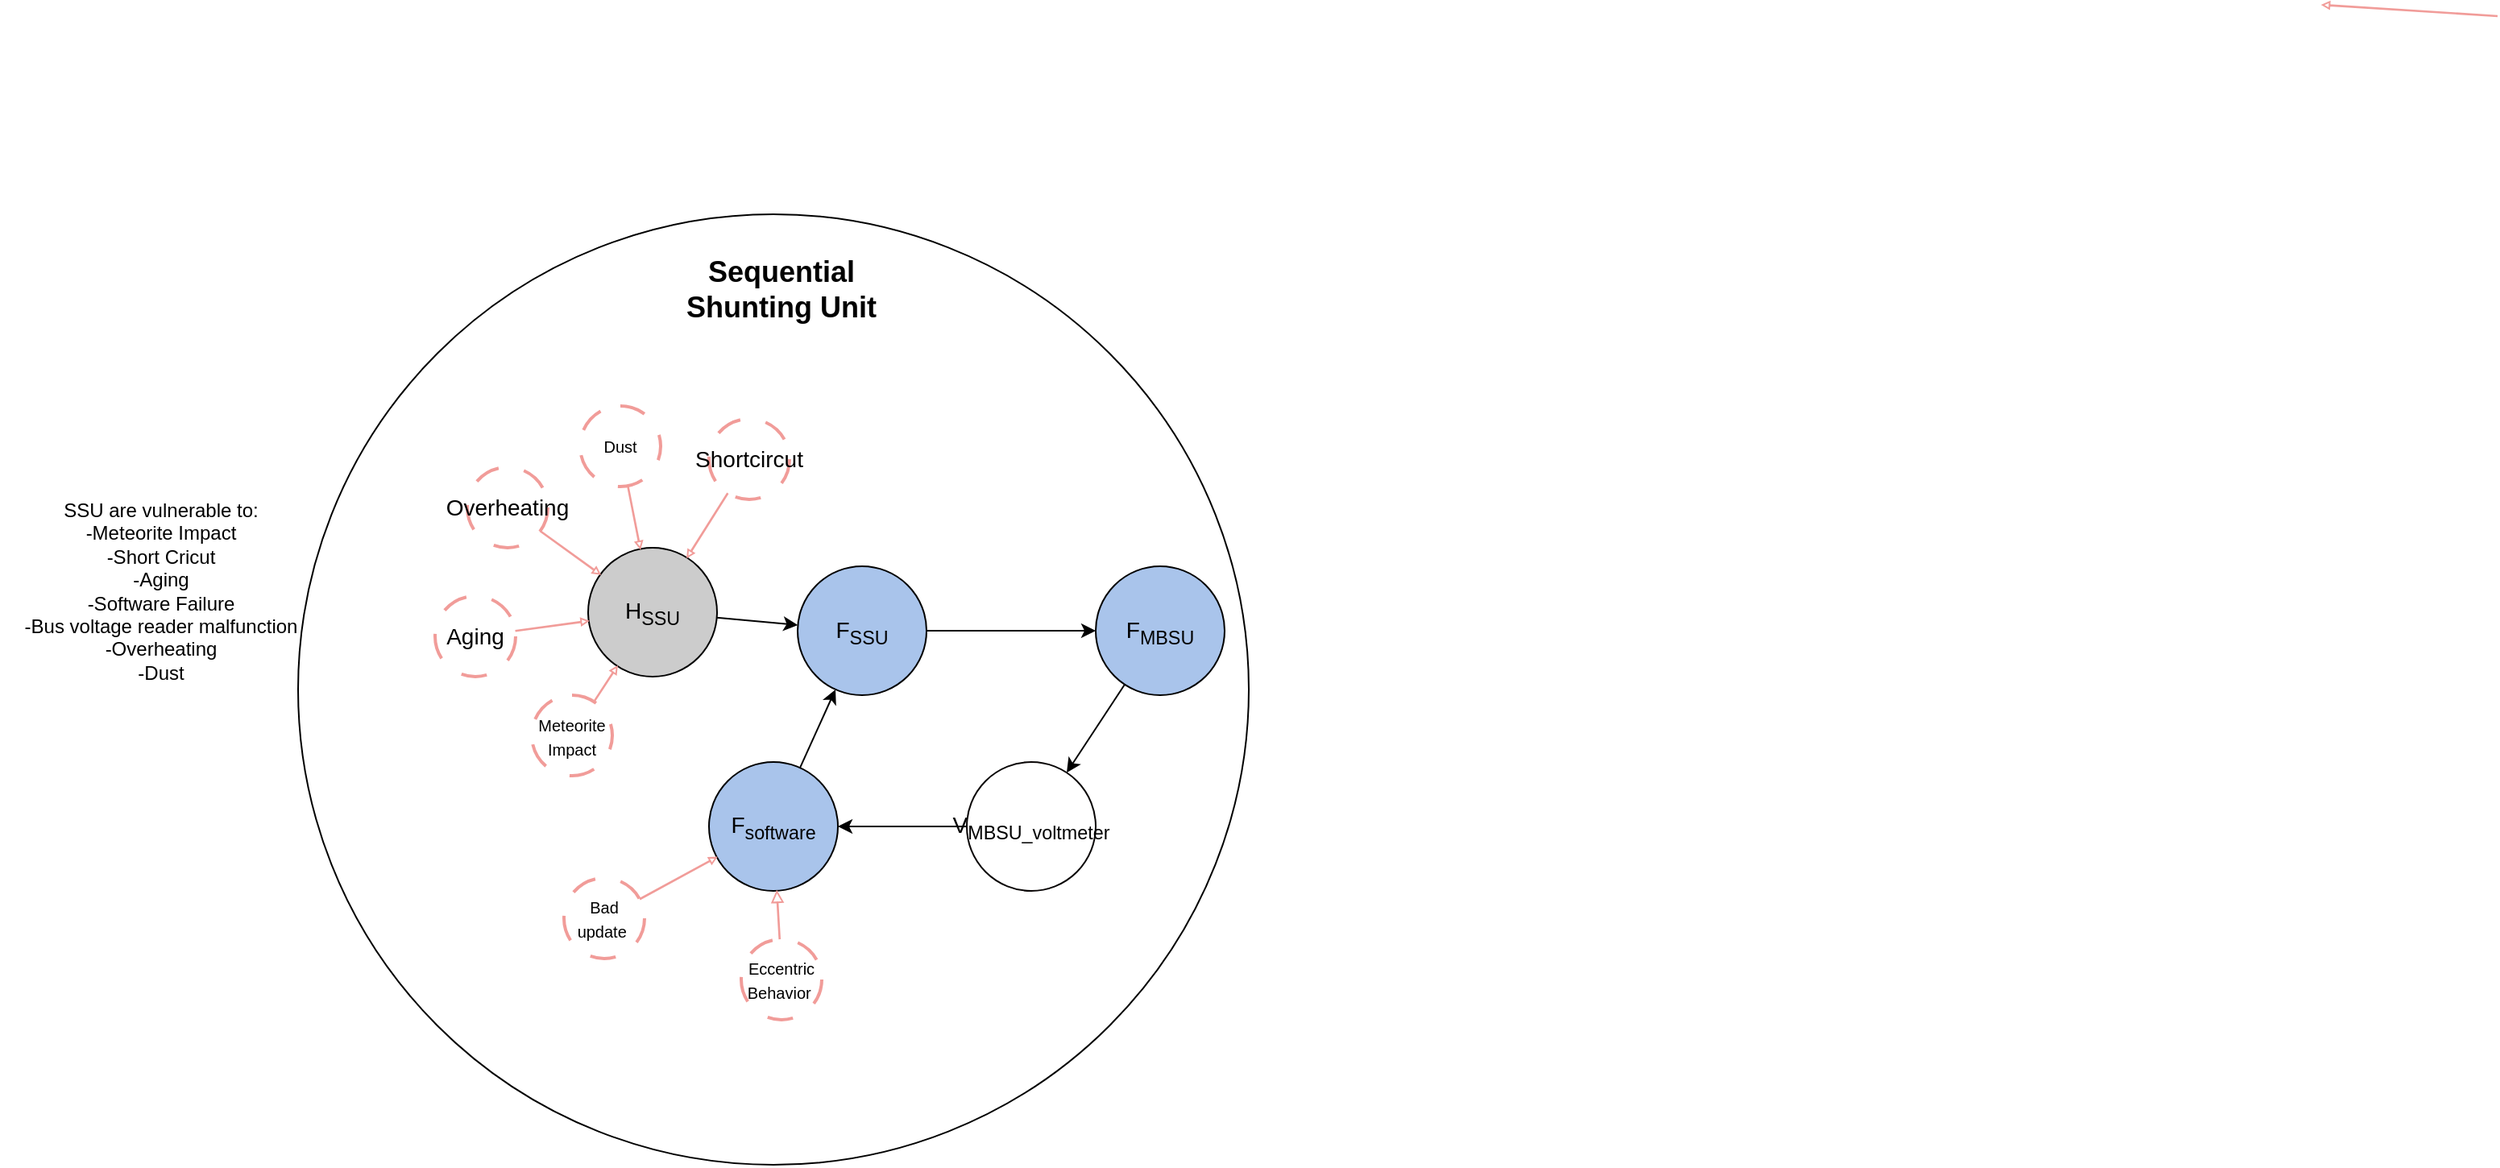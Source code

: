 <mxfile version="22.0.8" type="google">
  <diagram name="Page-1" id="W27e4sB1eNWfF2mM6yQz">
    <mxGraphModel grid="1" page="1" gridSize="10" guides="1" tooltips="1" connect="1" arrows="1" fold="1" pageScale="1" pageWidth="850" pageHeight="1100" math="0" shadow="0">
      <root>
        <mxCell id="0" />
        <mxCell id="1" parent="0" />
        <mxCell id="0LkjS4K_a60rOrFWtQ0u-1" value="" style="ellipse;whiteSpace=wrap;html=1;aspect=fixed;" vertex="1" parent="1">
          <mxGeometry x="375" y="10" width="590" height="590" as="geometry" />
        </mxCell>
        <mxCell id="0LkjS4K_a60rOrFWtQ0u-2" value="SSU are vulnerable to:&lt;br&gt;-Meteorite Impact&lt;br&gt;-Short Cricut&lt;br&gt;-Aging&lt;br&gt;-Software Failure&lt;br&gt;-Bus voltage reader malfunction&lt;br&gt;-Overheating&lt;br&gt;-Dust" style="text;html=1;strokeColor=none;fillColor=none;align=center;verticalAlign=middle;whiteSpace=wrap;rounded=0;" vertex="1" parent="1">
          <mxGeometry x="190" y="228.5" width="200" height="30" as="geometry" />
        </mxCell>
        <mxCell id="0LkjS4K_a60rOrFWtQ0u-27" value="" style="shape=flexArrow;endArrow=classic;html=1;rounded=0;exitX=0;exitY=0.5;exitDx=0;exitDy=0;width=0.323;endSize=1.065;endWidth=2.981;strokeColor=#F19C99;entryX=1.02;entryY=0.76;entryDx=0;entryDy=0;entryPerimeter=0;" edge="1" parent="1">
          <mxGeometry width="50" height="50" relative="1" as="geometry">
            <mxPoint x="1740" y="-113" as="sourcePoint" />
            <mxPoint x="1631" y="-120" as="targetPoint" />
          </mxGeometry>
        </mxCell>
        <mxCell id="0LkjS4K_a60rOrFWtQ0u-33" value="&lt;font style=&quot;font-size: 14px;&quot;&gt;F&lt;sub&gt;SSU&lt;/sub&gt;&lt;/font&gt;" style="ellipse;whiteSpace=wrap;html=1;aspect=fixed;fillColor=#A9C4EB;" vertex="1" parent="1">
          <mxGeometry x="685" y="228.5" width="80" height="80" as="geometry" />
        </mxCell>
        <mxCell id="0LkjS4K_a60rOrFWtQ0u-34" value="&lt;font style=&quot;font-size: 14px;&quot;&gt;F&lt;sub&gt;MBSU&lt;/sub&gt;&lt;/font&gt;" style="ellipse;whiteSpace=wrap;html=1;aspect=fixed;fillColor=#A9C4EB;" vertex="1" parent="1">
          <mxGeometry x="870" y="228.5" width="80" height="80" as="geometry" />
        </mxCell>
        <mxCell id="0LkjS4K_a60rOrFWtQ0u-37" value="&lt;font style=&quot;font-size: 14px;&quot;&gt;H&lt;sub&gt;SSU&lt;/sub&gt;&lt;/font&gt;" style="ellipse;whiteSpace=wrap;html=1;aspect=fixed;fillColor=#CCCCCC;" vertex="1" parent="1">
          <mxGeometry x="555" y="217" width="80" height="80" as="geometry" />
        </mxCell>
        <mxCell id="0LkjS4K_a60rOrFWtQ0u-38" value="&lt;font style=&quot;font-size: 14px;&quot;&gt;Aging&lt;/font&gt;" style="ellipse;whiteSpace=wrap;html=1;aspect=fixed;fillColor=#FFFFFF;strokeColor=#F19C99;strokeWidth=2;dashed=1;dashPattern=8 8;" vertex="1" parent="1">
          <mxGeometry x="460" y="247" width="50" height="50" as="geometry" />
        </mxCell>
        <mxCell id="0LkjS4K_a60rOrFWtQ0u-39" value="&lt;font size=&quot;1&quot;&gt;Bad update&lt;/font&gt;&lt;font style=&quot;font-size: 10px;&quot;&gt;&amp;nbsp;&lt;/font&gt;" style="ellipse;whiteSpace=wrap;html=1;aspect=fixed;fillColor=#FFFFFF;strokeColor=#F19C99;strokeWidth=2;dashed=1;dashPattern=8 8;" vertex="1" parent="1">
          <mxGeometry x="540" y="422" width="50" height="50" as="geometry" />
        </mxCell>
        <mxCell id="0LkjS4K_a60rOrFWtQ0u-40" value="&lt;font size=&quot;1&quot;&gt;Eccentric Behavior&amp;nbsp;&lt;/font&gt;" style="ellipse;whiteSpace=wrap;html=1;aspect=fixed;fillColor=#FFFFFF;strokeColor=#F19C99;strokeWidth=2;dashed=1;dashPattern=8 8;" vertex="1" parent="1">
          <mxGeometry x="650" y="460" width="50" height="50" as="geometry" />
        </mxCell>
        <mxCell id="0LkjS4K_a60rOrFWtQ0u-41" value="&lt;font style=&quot;font-size: 10px;&quot;&gt;Meteorite Impact&lt;/font&gt;" style="ellipse;whiteSpace=wrap;html=1;aspect=fixed;fillColor=#FFFFFF;strokeColor=#F19C99;strokeWidth=2;dashed=1;dashPattern=8 8;direction=north;" vertex="1" parent="1">
          <mxGeometry x="520" y="308.5" width="50" height="50" as="geometry" />
        </mxCell>
        <mxCell id="0LkjS4K_a60rOrFWtQ0u-42" value="&lt;font style=&quot;font-size: 14px;&quot;&gt;Overheating&lt;/font&gt;" style="ellipse;whiteSpace=wrap;html=1;aspect=fixed;fillColor=#FFFFFF;strokeColor=#F19C99;strokeWidth=2;dashed=1;dashPattern=8 8;" vertex="1" parent="1">
          <mxGeometry x="480" y="167" width="50" height="50" as="geometry" />
        </mxCell>
        <mxCell id="0LkjS4K_a60rOrFWtQ0u-43" value="&lt;font style=&quot;font-size: 10px;&quot;&gt;Dust&lt;/font&gt;" style="ellipse;whiteSpace=wrap;html=1;aspect=fixed;fillColor=#FFFFFF;strokeColor=#F19C99;strokeWidth=2;dashed=1;dashPattern=8 8;direction=north;" vertex="1" parent="1">
          <mxGeometry x="550" y="129" width="50" height="50" as="geometry" />
        </mxCell>
        <mxCell id="0LkjS4K_a60rOrFWtQ0u-44" value="" style="shape=flexArrow;endArrow=classic;html=1;rounded=0;fillColor=#FFFFFF;width=0.323;endSize=1.065;endWidth=2.981;strokeColor=#F19C99;" edge="1" parent="1" source="0LkjS4K_a60rOrFWtQ0u-41" target="0LkjS4K_a60rOrFWtQ0u-37">
          <mxGeometry width="50" height="50" relative="1" as="geometry">
            <mxPoint x="993" y="354" as="sourcePoint" />
            <mxPoint x="1012" y="315" as="targetPoint" />
          </mxGeometry>
        </mxCell>
        <mxCell id="0LkjS4K_a60rOrFWtQ0u-45" value="&lt;font style=&quot;font-size: 14px;&quot;&gt;V&lt;sub&gt;MBSU_voltmeter&lt;/sub&gt;&lt;/font&gt;" style="ellipse;whiteSpace=wrap;html=1;aspect=fixed;fillColor=#FFFFFF;strokeColor=#080505;strokeWidth=1;" vertex="1" parent="1">
          <mxGeometry x="790" y="350" width="80" height="80" as="geometry" />
        </mxCell>
        <mxCell id="0LkjS4K_a60rOrFWtQ0u-46" value="" style="endArrow=classic;html=1;rounded=0;" edge="1" parent="1" source="0LkjS4K_a60rOrFWtQ0u-34" target="0LkjS4K_a60rOrFWtQ0u-45">
          <mxGeometry width="50" height="50" relative="1" as="geometry">
            <mxPoint x="720" y="410" as="sourcePoint" />
            <mxPoint x="770" y="360" as="targetPoint" />
          </mxGeometry>
        </mxCell>
        <mxCell id="0LkjS4K_a60rOrFWtQ0u-48" value="" style="shape=flexArrow;endArrow=classic;html=1;rounded=0;width=0.323;endSize=1.065;endWidth=2.981;strokeColor=#F19C99;" edge="1" parent="1" source="0LkjS4K_a60rOrFWtQ0u-38" target="0LkjS4K_a60rOrFWtQ0u-37">
          <mxGeometry width="50" height="50" relative="1" as="geometry">
            <mxPoint x="1225" y="197" as="sourcePoint" />
            <mxPoint x="1240" y="247" as="targetPoint" />
          </mxGeometry>
        </mxCell>
        <mxCell id="0LkjS4K_a60rOrFWtQ0u-49" value="" style="shape=flexArrow;endArrow=classic;html=1;rounded=0;width=0.323;endSize=1.065;endWidth=2.981;strokeColor=#F19C99;" edge="1" parent="1" source="0LkjS4K_a60rOrFWtQ0u-42" target="0LkjS4K_a60rOrFWtQ0u-37">
          <mxGeometry width="50" height="50" relative="1" as="geometry">
            <mxPoint x="518" y="137" as="sourcePoint" />
            <mxPoint x="560" y="209" as="targetPoint" />
          </mxGeometry>
        </mxCell>
        <mxCell id="0LkjS4K_a60rOrFWtQ0u-52" value="&lt;span style=&quot;font-size: 14px;&quot;&gt;F&lt;sub&gt;software&lt;/sub&gt;&lt;/span&gt;" style="ellipse;whiteSpace=wrap;html=1;aspect=fixed;fillColor=#A9C4EB;" vertex="1" parent="1">
          <mxGeometry x="630" y="350" width="80" height="80" as="geometry" />
        </mxCell>
        <mxCell id="0LkjS4K_a60rOrFWtQ0u-53" value="" style="shape=flexArrow;endArrow=classic;html=1;rounded=0;width=0.323;endSize=1.065;endWidth=2.981;strokeColor=#F19C99;" edge="1" parent="1" source="0LkjS4K_a60rOrFWtQ0u-39" target="0LkjS4K_a60rOrFWtQ0u-52">
          <mxGeometry width="50" height="50" relative="1" as="geometry">
            <mxPoint x="1225" y="197" as="sourcePoint" />
            <mxPoint x="1240" y="247" as="targetPoint" />
          </mxGeometry>
        </mxCell>
        <mxCell id="0LkjS4K_a60rOrFWtQ0u-54" value="" style="shape=flexArrow;endArrow=classic;html=1;rounded=0;width=0.323;endSize=1.88;endWidth=5.342;strokeColor=#F19C99;" edge="1" parent="1" source="0LkjS4K_a60rOrFWtQ0u-40" target="0LkjS4K_a60rOrFWtQ0u-52">
          <mxGeometry width="50" height="50" relative="1" as="geometry">
            <mxPoint x="418" y="456" as="sourcePoint" />
            <mxPoint x="573" y="392" as="targetPoint" />
          </mxGeometry>
        </mxCell>
        <mxCell id="0LkjS4K_a60rOrFWtQ0u-56" value="" style="endArrow=classic;html=1;rounded=0;" edge="1" parent="1" source="0LkjS4K_a60rOrFWtQ0u-52" target="0LkjS4K_a60rOrFWtQ0u-33">
          <mxGeometry width="50" height="50" relative="1" as="geometry">
            <mxPoint x="796" y="360" as="sourcePoint" />
            <mxPoint x="759" y="310" as="targetPoint" />
          </mxGeometry>
        </mxCell>
        <mxCell id="0LkjS4K_a60rOrFWtQ0u-57" value="" style="endArrow=classic;html=1;rounded=0;" edge="1" parent="1" source="0LkjS4K_a60rOrFWtQ0u-37" target="0LkjS4K_a60rOrFWtQ0u-33">
          <mxGeometry width="50" height="50" relative="1" as="geometry">
            <mxPoint x="649" y="360" as="sourcePoint" />
            <mxPoint x="706" y="306" as="targetPoint" />
          </mxGeometry>
        </mxCell>
        <mxCell id="0LkjS4K_a60rOrFWtQ0u-58" value="&lt;font style=&quot;font-size: 14px;&quot;&gt;Shortcircut&lt;/font&gt;" style="ellipse;whiteSpace=wrap;html=1;aspect=fixed;fillColor=#FFFFFF;strokeColor=#F19C99;strokeWidth=2;dashed=1;dashPattern=8 8;" vertex="1" parent="1">
          <mxGeometry x="630" y="137" width="50" height="50" as="geometry" />
        </mxCell>
        <mxCell id="0LkjS4K_a60rOrFWtQ0u-61" value="" style="shape=flexArrow;endArrow=classic;html=1;rounded=0;width=0.323;endSize=1.065;endWidth=2.981;strokeColor=#F19C99;" edge="1" parent="1" source="0LkjS4K_a60rOrFWtQ0u-58" target="0LkjS4K_a60rOrFWtQ0u-37">
          <mxGeometry width="50" height="50" relative="1" as="geometry">
            <mxPoint x="605" y="170" as="sourcePoint" />
            <mxPoint x="605" y="212" as="targetPoint" />
          </mxGeometry>
        </mxCell>
        <mxCell id="0LkjS4K_a60rOrFWtQ0u-62" value="" style="shape=flexArrow;endArrow=classic;html=1;rounded=0;width=0.323;endSize=1.065;endWidth=2.981;strokeColor=#F19C99;" edge="1" parent="1" source="0LkjS4K_a60rOrFWtQ0u-43" target="0LkjS4K_a60rOrFWtQ0u-37">
          <mxGeometry width="50" height="50" relative="1" as="geometry">
            <mxPoint x="605" y="170" as="sourcePoint" />
            <mxPoint x="605" y="227" as="targetPoint" />
          </mxGeometry>
        </mxCell>
        <mxCell id="0LkjS4K_a60rOrFWtQ0u-63" value="" style="endArrow=classic;html=1;rounded=0;" edge="1" parent="1" source="0LkjS4K_a60rOrFWtQ0u-33" target="0LkjS4K_a60rOrFWtQ0u-34">
          <mxGeometry width="50" height="50" relative="1" as="geometry">
            <mxPoint x="820" y="240" as="sourcePoint" />
            <mxPoint x="870" y="190" as="targetPoint" />
          </mxGeometry>
        </mxCell>
        <mxCell id="0LkjS4K_a60rOrFWtQ0u-64" value="&lt;b&gt;&lt;font style=&quot;font-size: 18px;&quot;&gt;Sequential Shunting Unit&lt;/font&gt;&lt;/b&gt;" style="text;html=1;strokeColor=none;fillColor=none;align=center;verticalAlign=middle;whiteSpace=wrap;rounded=0;" vertex="1" parent="1">
          <mxGeometry x="610" y="42" width="130" height="30" as="geometry" />
        </mxCell>
        <mxCell id="0LkjS4K_a60rOrFWtQ0u-66" value="" style="endArrow=classic;html=1;rounded=0;" edge="1" parent="1" source="0LkjS4K_a60rOrFWtQ0u-45" target="0LkjS4K_a60rOrFWtQ0u-52">
          <mxGeometry width="50" height="50" relative="1" as="geometry">
            <mxPoint x="760" y="500" as="sourcePoint" />
            <mxPoint x="810" y="450" as="targetPoint" />
          </mxGeometry>
        </mxCell>
      </root>
    </mxGraphModel>
  </diagram>
</mxfile>

